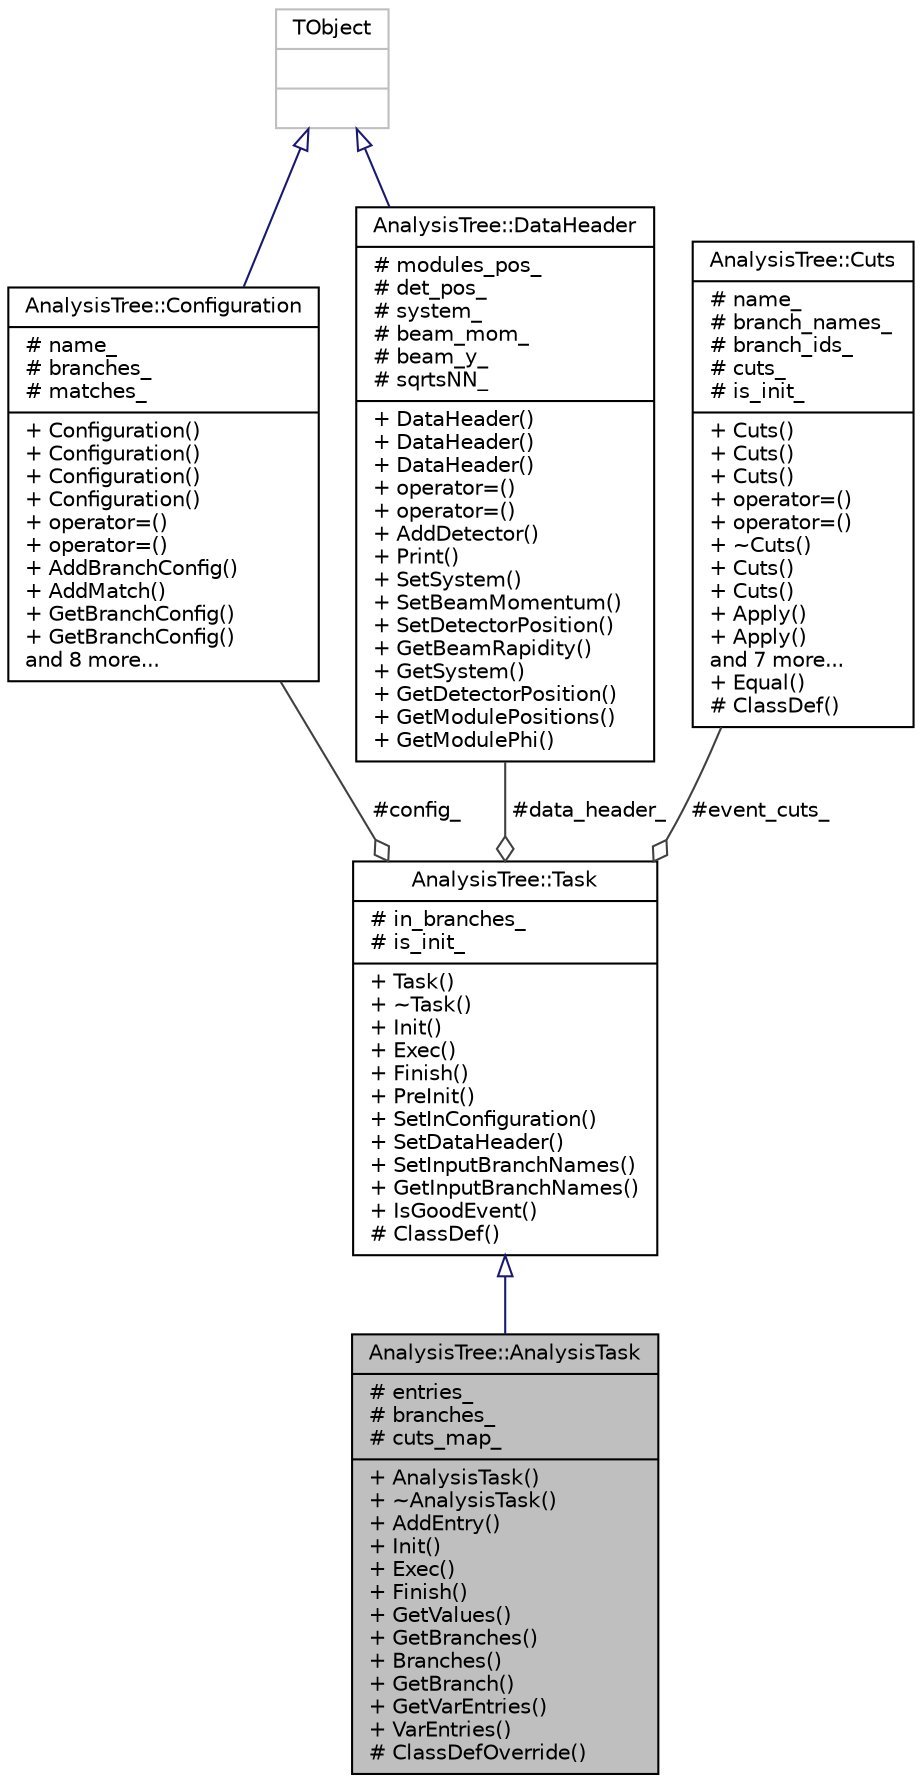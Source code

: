 digraph "AnalysisTree::AnalysisTask"
{
  edge [fontname="Helvetica",fontsize="10",labelfontname="Helvetica",labelfontsize="10"];
  node [fontname="Helvetica",fontsize="10",shape=record];
  Node1 [label="{AnalysisTree::AnalysisTask\n|# entries_\l# branches_\l# cuts_map_\l|+ AnalysisTask()\l+ ~AnalysisTask()\l+ AddEntry()\l+ Init()\l+ Exec()\l+ Finish()\l+ GetValues()\l+ GetBranches()\l+ Branches()\l+ GetBranch()\l+ GetVarEntries()\l+ VarEntries()\l# ClassDefOverride()\l}",height=0.2,width=0.4,color="black", fillcolor="grey75", style="filled", fontcolor="black"];
  Node2 -> Node1 [dir="back",color="midnightblue",fontsize="10",style="solid",arrowtail="onormal",fontname="Helvetica"];
  Node2 [label="{AnalysisTree::Task\n|# in_branches_\l# is_init_\l|+ Task()\l+ ~Task()\l+ Init()\l+ Exec()\l+ Finish()\l+ PreInit()\l+ SetInConfiguration()\l+ SetDataHeader()\l+ SetInputBranchNames()\l+ GetInputBranchNames()\l+ IsGoodEvent()\l# ClassDef()\l}",height=0.2,width=0.4,color="black", fillcolor="white", style="filled",URL="$d8/dcf/classAnalysisTree_1_1Task.html"];
  Node3 -> Node2 [color="grey25",fontsize="10",style="solid",label=" #config_" ,arrowhead="odiamond",fontname="Helvetica"];
  Node3 [label="{AnalysisTree::Configuration\n|# name_\l# branches_\l# matches_\l|+ Configuration()\l+ Configuration()\l+ Configuration()\l+ Configuration()\l+ operator=()\l+ operator=()\l+ AddBranchConfig()\l+ AddMatch()\l+ GetBranchConfig()\l+ GetBranchConfig()\land 8 more...\l}",height=0.2,width=0.4,color="black", fillcolor="white", style="filled",URL="$d8/dee/classAnalysisTree_1_1Configuration.html"];
  Node4 -> Node3 [dir="back",color="midnightblue",fontsize="10",style="solid",arrowtail="onormal",fontname="Helvetica"];
  Node4 [label="{TObject\n||}",height=0.2,width=0.4,color="grey75", fillcolor="white", style="filled"];
  Node5 -> Node2 [color="grey25",fontsize="10",style="solid",label=" #data_header_" ,arrowhead="odiamond",fontname="Helvetica"];
  Node5 [label="{AnalysisTree::DataHeader\n|# modules_pos_\l# det_pos_\l# system_\l# beam_mom_\l# beam_y_\l# sqrtsNN_\l|+ DataHeader()\l+ DataHeader()\l+ DataHeader()\l+ operator=()\l+ operator=()\l+ AddDetector()\l+ Print()\l+ SetSystem()\l+ SetBeamMomentum()\l+ SetDetectorPosition()\l+ GetBeamRapidity()\l+ GetSystem()\l+ GetDetectorPosition()\l+ GetModulePositions()\l+ GetModulePhi()\l}",height=0.2,width=0.4,color="black", fillcolor="white", style="filled",URL="$d8/d77/classAnalysisTree_1_1DataHeader.html"];
  Node4 -> Node5 [dir="back",color="midnightblue",fontsize="10",style="solid",arrowtail="onormal",fontname="Helvetica"];
  Node6 -> Node2 [color="grey25",fontsize="10",style="solid",label=" #event_cuts_" ,arrowhead="odiamond",fontname="Helvetica"];
  Node6 [label="{AnalysisTree::Cuts\n|# name_\l# branch_names_\l# branch_ids_\l# cuts_\l# is_init_\l|+ Cuts()\l+ Cuts()\l+ Cuts()\l+ operator=()\l+ operator=()\l+ ~Cuts()\l+ Cuts()\l+ Cuts()\l+ Apply()\l+ Apply()\land 7 more...\l+ Equal()\l# ClassDef()\l}",height=0.2,width=0.4,color="black", fillcolor="white", style="filled",URL="$d5/dce/classAnalysisTree_1_1Cuts.html",tooltip="Cuts holds list of SimpleCuts and provides Apply function which subsequently applies cuts..."];
}
